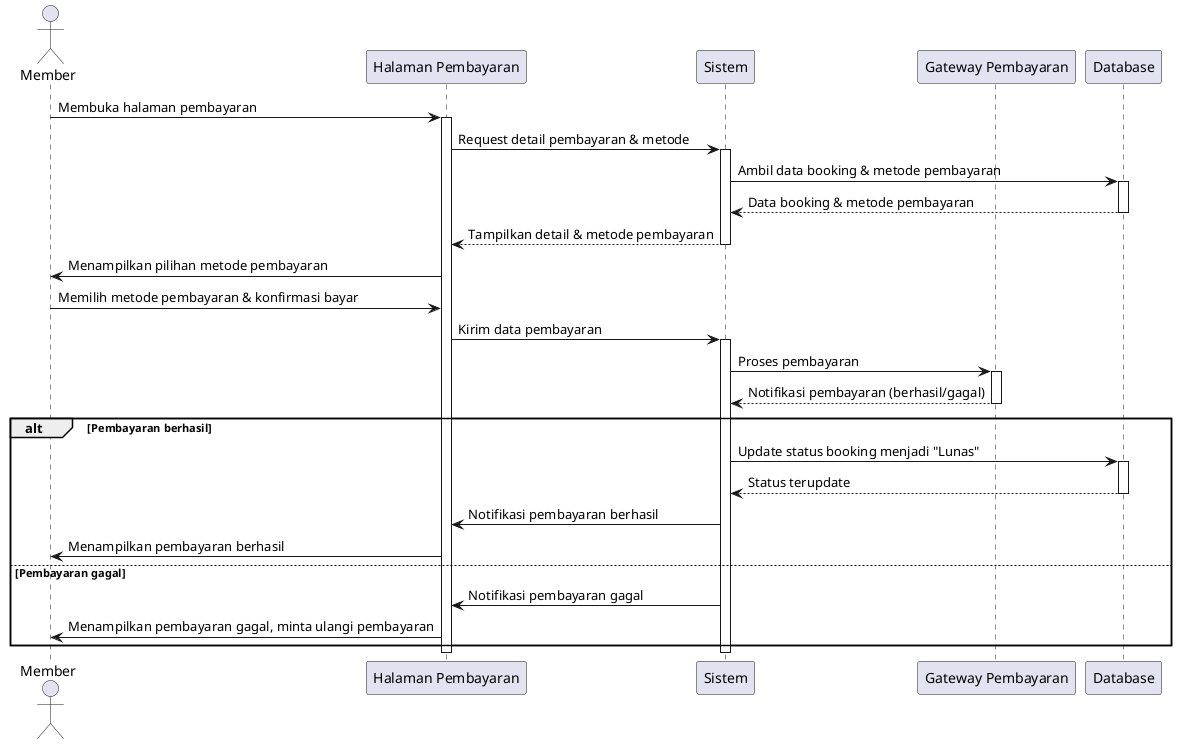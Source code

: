@startuml
actor Member
participant "Halaman Pembayaran" as PaymentPage
participant "Sistem" as System
participant "Gateway Pembayaran" as PaymentGateway
participant "Database" as DB

Member -> PaymentPage : Membuka halaman pembayaran
activate PaymentPage
PaymentPage -> System : Request detail pembayaran & metode
activate System
System -> DB : Ambil data booking & metode pembayaran
activate DB
DB --> System : Data booking & metode pembayaran
deactivate DB
System --> PaymentPage : Tampilkan detail & metode pembayaran
deactivate System
PaymentPage -> Member : Menampilkan pilihan metode pembayaran

Member -> PaymentPage : Memilih metode pembayaran & konfirmasi bayar
PaymentPage -> System : Kirim data pembayaran
activate System
System -> PaymentGateway : Proses pembayaran
activate PaymentGateway
PaymentGateway --> System : Notifikasi pembayaran (berhasil/gagal)
deactivate PaymentGateway

alt Pembayaran berhasil
    System -> DB : Update status booking menjadi "Lunas"
    activate DB
    DB --> System : Status terupdate
    deactivate DB
    System -> PaymentPage : Notifikasi pembayaran berhasil
    PaymentPage -> Member : Menampilkan pembayaran berhasil
else Pembayaran gagal
    System -> PaymentPage : Notifikasi pembayaran gagal
    PaymentPage -> Member : Menampilkan pembayaran gagal, minta ulangi pembayaran
end

deactivate System
deactivate PaymentPage

@enduml
